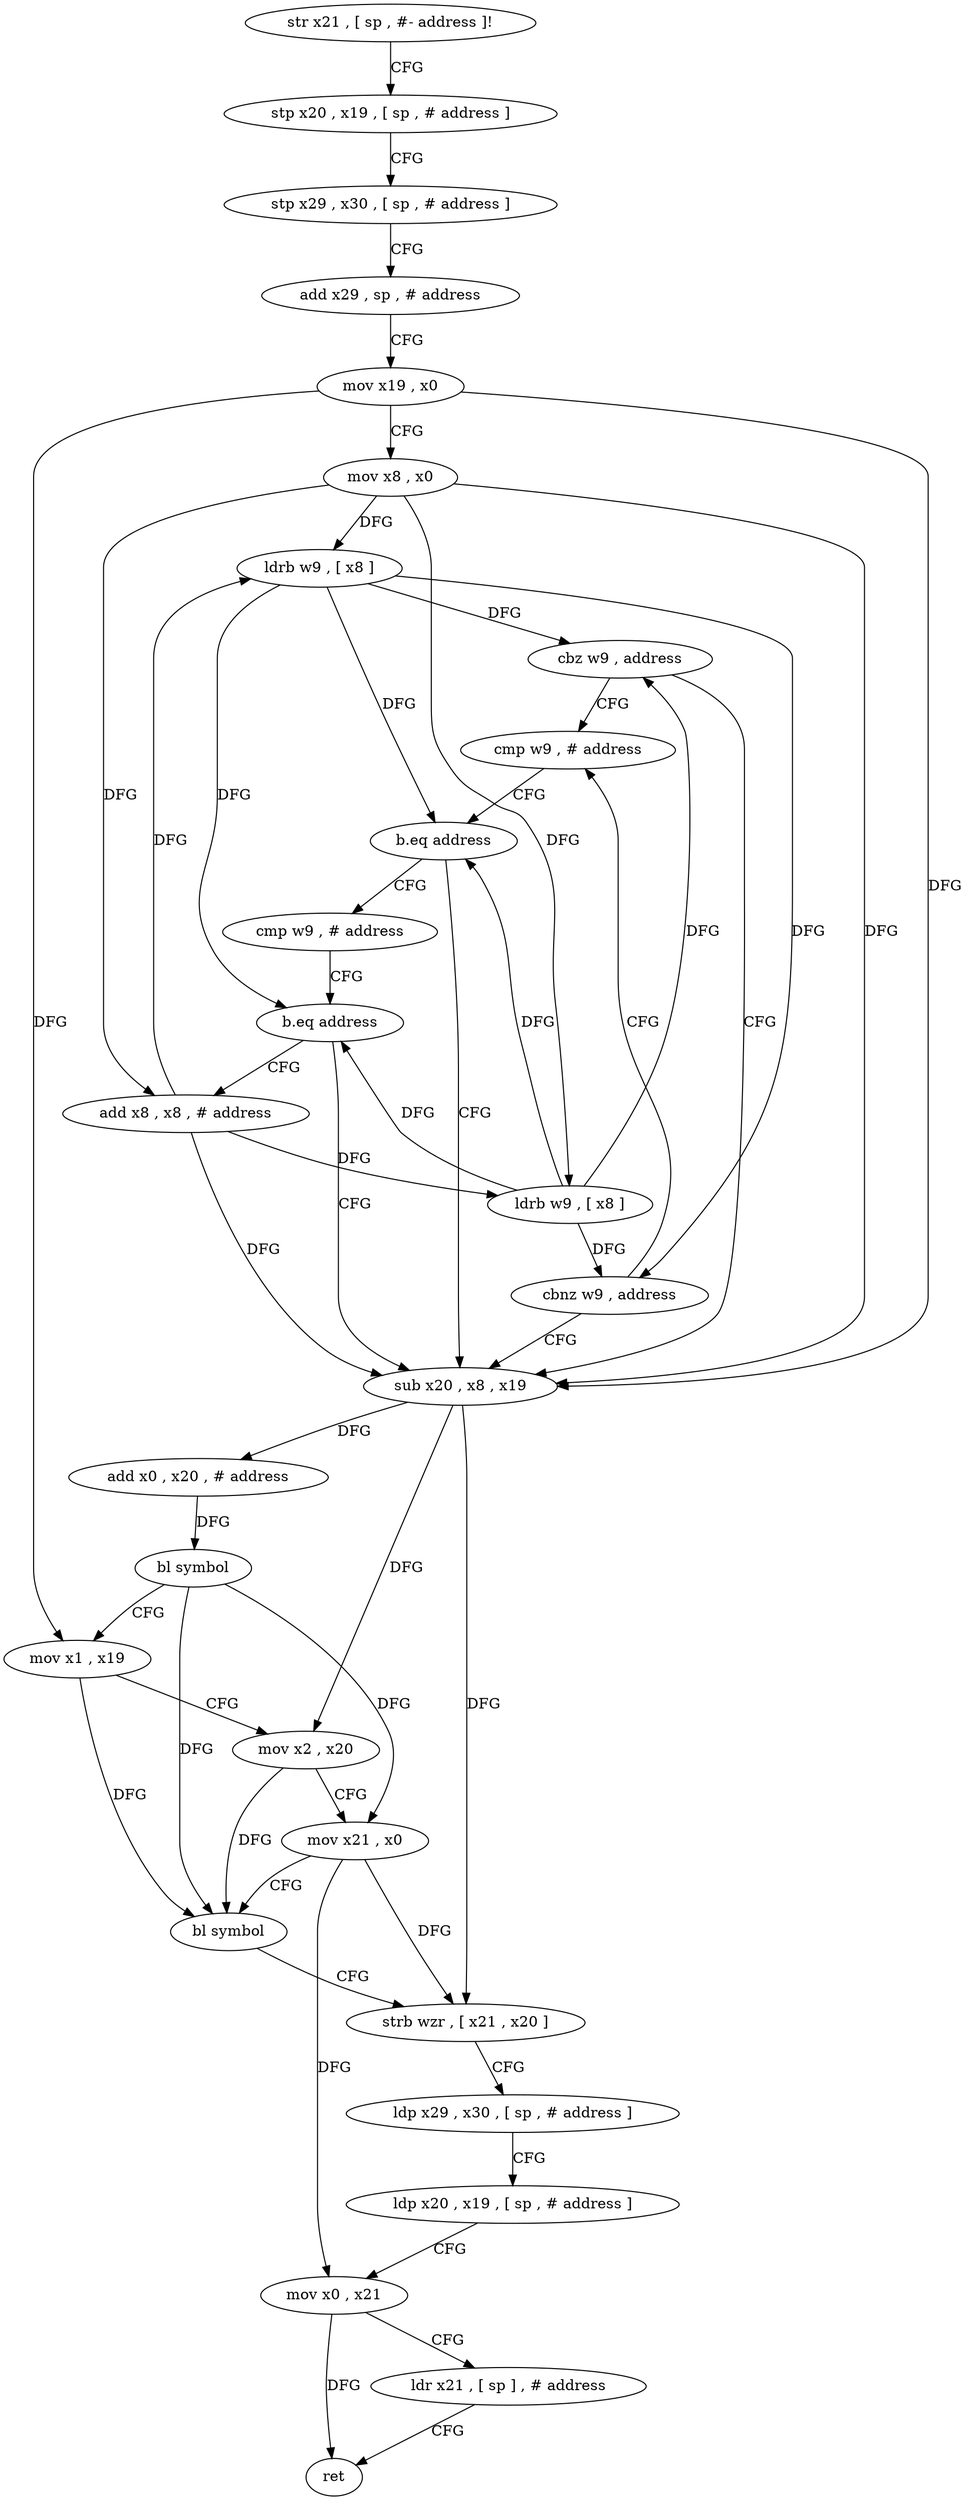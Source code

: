 digraph "func" {
"115044" [label = "str x21 , [ sp , #- address ]!" ]
"115048" [label = "stp x20 , x19 , [ sp , # address ]" ]
"115052" [label = "stp x29 , x30 , [ sp , # address ]" ]
"115056" [label = "add x29 , sp , # address" ]
"115060" [label = "mov x19 , x0" ]
"115064" [label = "mov x8 , x0" ]
"115068" [label = "ldrb w9 , [ x8 ]" ]
"115072" [label = "cbz w9 , address" ]
"115104" [label = "sub x20 , x8 , x19" ]
"115076" [label = "cmp w9 , # address" ]
"115108" [label = "add x0 , x20 , # address" ]
"115112" [label = "bl symbol" ]
"115116" [label = "mov x1 , x19" ]
"115120" [label = "mov x2 , x20" ]
"115124" [label = "mov x21 , x0" ]
"115128" [label = "bl symbol" ]
"115132" [label = "strb wzr , [ x21 , x20 ]" ]
"115136" [label = "ldp x29 , x30 , [ sp , # address ]" ]
"115140" [label = "ldp x20 , x19 , [ sp , # address ]" ]
"115144" [label = "mov x0 , x21" ]
"115148" [label = "ldr x21 , [ sp ] , # address" ]
"115152" [label = "ret" ]
"115080" [label = "b.eq address" ]
"115084" [label = "cmp w9 , # address" ]
"115088" [label = "b.eq address" ]
"115092" [label = "add x8 , x8 , # address" ]
"115096" [label = "ldrb w9 , [ x8 ]" ]
"115100" [label = "cbnz w9 , address" ]
"115044" -> "115048" [ label = "CFG" ]
"115048" -> "115052" [ label = "CFG" ]
"115052" -> "115056" [ label = "CFG" ]
"115056" -> "115060" [ label = "CFG" ]
"115060" -> "115064" [ label = "CFG" ]
"115060" -> "115104" [ label = "DFG" ]
"115060" -> "115116" [ label = "DFG" ]
"115064" -> "115068" [ label = "DFG" ]
"115064" -> "115104" [ label = "DFG" ]
"115064" -> "115092" [ label = "DFG" ]
"115064" -> "115096" [ label = "DFG" ]
"115068" -> "115072" [ label = "DFG" ]
"115068" -> "115080" [ label = "DFG" ]
"115068" -> "115088" [ label = "DFG" ]
"115068" -> "115100" [ label = "DFG" ]
"115072" -> "115104" [ label = "CFG" ]
"115072" -> "115076" [ label = "CFG" ]
"115104" -> "115108" [ label = "DFG" ]
"115104" -> "115120" [ label = "DFG" ]
"115104" -> "115132" [ label = "DFG" ]
"115076" -> "115080" [ label = "CFG" ]
"115108" -> "115112" [ label = "DFG" ]
"115112" -> "115116" [ label = "CFG" ]
"115112" -> "115124" [ label = "DFG" ]
"115112" -> "115128" [ label = "DFG" ]
"115116" -> "115120" [ label = "CFG" ]
"115116" -> "115128" [ label = "DFG" ]
"115120" -> "115124" [ label = "CFG" ]
"115120" -> "115128" [ label = "DFG" ]
"115124" -> "115128" [ label = "CFG" ]
"115124" -> "115132" [ label = "DFG" ]
"115124" -> "115144" [ label = "DFG" ]
"115128" -> "115132" [ label = "CFG" ]
"115132" -> "115136" [ label = "CFG" ]
"115136" -> "115140" [ label = "CFG" ]
"115140" -> "115144" [ label = "CFG" ]
"115144" -> "115148" [ label = "CFG" ]
"115144" -> "115152" [ label = "DFG" ]
"115148" -> "115152" [ label = "CFG" ]
"115080" -> "115104" [ label = "CFG" ]
"115080" -> "115084" [ label = "CFG" ]
"115084" -> "115088" [ label = "CFG" ]
"115088" -> "115104" [ label = "CFG" ]
"115088" -> "115092" [ label = "CFG" ]
"115092" -> "115096" [ label = "DFG" ]
"115092" -> "115068" [ label = "DFG" ]
"115092" -> "115104" [ label = "DFG" ]
"115096" -> "115100" [ label = "DFG" ]
"115096" -> "115072" [ label = "DFG" ]
"115096" -> "115080" [ label = "DFG" ]
"115096" -> "115088" [ label = "DFG" ]
"115100" -> "115076" [ label = "CFG" ]
"115100" -> "115104" [ label = "CFG" ]
}
